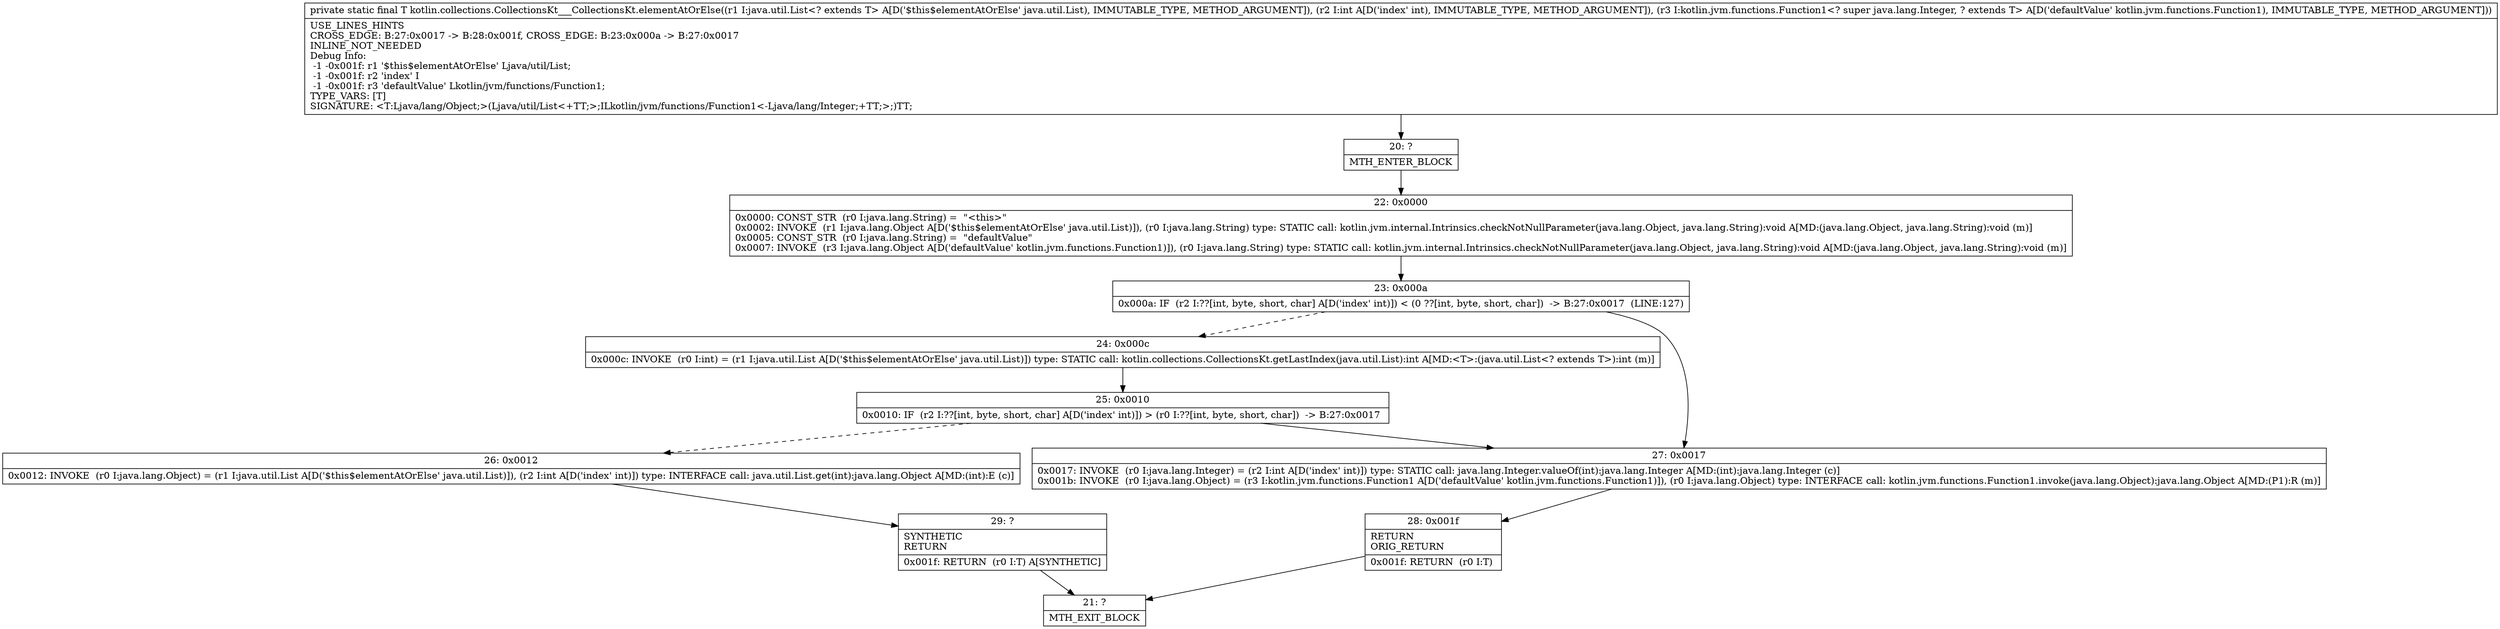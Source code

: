 digraph "CFG forkotlin.collections.CollectionsKt___CollectionsKt.elementAtOrElse(Ljava\/util\/List;ILkotlin\/jvm\/functions\/Function1;)Ljava\/lang\/Object;" {
Node_20 [shape=record,label="{20\:\ ?|MTH_ENTER_BLOCK\l}"];
Node_22 [shape=record,label="{22\:\ 0x0000|0x0000: CONST_STR  (r0 I:java.lang.String) =  \"\<this\>\" \l0x0002: INVOKE  (r1 I:java.lang.Object A[D('$this$elementAtOrElse' java.util.List)]), (r0 I:java.lang.String) type: STATIC call: kotlin.jvm.internal.Intrinsics.checkNotNullParameter(java.lang.Object, java.lang.String):void A[MD:(java.lang.Object, java.lang.String):void (m)]\l0x0005: CONST_STR  (r0 I:java.lang.String) =  \"defaultValue\" \l0x0007: INVOKE  (r3 I:java.lang.Object A[D('defaultValue' kotlin.jvm.functions.Function1)]), (r0 I:java.lang.String) type: STATIC call: kotlin.jvm.internal.Intrinsics.checkNotNullParameter(java.lang.Object, java.lang.String):void A[MD:(java.lang.Object, java.lang.String):void (m)]\l}"];
Node_23 [shape=record,label="{23\:\ 0x000a|0x000a: IF  (r2 I:??[int, byte, short, char] A[D('index' int)]) \< (0 ??[int, byte, short, char])  \-\> B:27:0x0017  (LINE:127)\l}"];
Node_24 [shape=record,label="{24\:\ 0x000c|0x000c: INVOKE  (r0 I:int) = (r1 I:java.util.List A[D('$this$elementAtOrElse' java.util.List)]) type: STATIC call: kotlin.collections.CollectionsKt.getLastIndex(java.util.List):int A[MD:\<T\>:(java.util.List\<? extends T\>):int (m)]\l}"];
Node_25 [shape=record,label="{25\:\ 0x0010|0x0010: IF  (r2 I:??[int, byte, short, char] A[D('index' int)]) \> (r0 I:??[int, byte, short, char])  \-\> B:27:0x0017 \l}"];
Node_26 [shape=record,label="{26\:\ 0x0012|0x0012: INVOKE  (r0 I:java.lang.Object) = (r1 I:java.util.List A[D('$this$elementAtOrElse' java.util.List)]), (r2 I:int A[D('index' int)]) type: INTERFACE call: java.util.List.get(int):java.lang.Object A[MD:(int):E (c)]\l}"];
Node_29 [shape=record,label="{29\:\ ?|SYNTHETIC\lRETURN\l|0x001f: RETURN  (r0 I:T) A[SYNTHETIC]\l}"];
Node_21 [shape=record,label="{21\:\ ?|MTH_EXIT_BLOCK\l}"];
Node_27 [shape=record,label="{27\:\ 0x0017|0x0017: INVOKE  (r0 I:java.lang.Integer) = (r2 I:int A[D('index' int)]) type: STATIC call: java.lang.Integer.valueOf(int):java.lang.Integer A[MD:(int):java.lang.Integer (c)]\l0x001b: INVOKE  (r0 I:java.lang.Object) = (r3 I:kotlin.jvm.functions.Function1 A[D('defaultValue' kotlin.jvm.functions.Function1)]), (r0 I:java.lang.Object) type: INTERFACE call: kotlin.jvm.functions.Function1.invoke(java.lang.Object):java.lang.Object A[MD:(P1):R (m)]\l}"];
Node_28 [shape=record,label="{28\:\ 0x001f|RETURN\lORIG_RETURN\l|0x001f: RETURN  (r0 I:T) \l}"];
MethodNode[shape=record,label="{private static final T kotlin.collections.CollectionsKt___CollectionsKt.elementAtOrElse((r1 I:java.util.List\<? extends T\> A[D('$this$elementAtOrElse' java.util.List), IMMUTABLE_TYPE, METHOD_ARGUMENT]), (r2 I:int A[D('index' int), IMMUTABLE_TYPE, METHOD_ARGUMENT]), (r3 I:kotlin.jvm.functions.Function1\<? super java.lang.Integer, ? extends T\> A[D('defaultValue' kotlin.jvm.functions.Function1), IMMUTABLE_TYPE, METHOD_ARGUMENT]))  | USE_LINES_HINTS\lCROSS_EDGE: B:27:0x0017 \-\> B:28:0x001f, CROSS_EDGE: B:23:0x000a \-\> B:27:0x0017\lINLINE_NOT_NEEDED\lDebug Info:\l  \-1 \-0x001f: r1 '$this$elementAtOrElse' Ljava\/util\/List;\l  \-1 \-0x001f: r2 'index' I\l  \-1 \-0x001f: r3 'defaultValue' Lkotlin\/jvm\/functions\/Function1;\lTYPE_VARS: [T]\lSIGNATURE: \<T:Ljava\/lang\/Object;\>(Ljava\/util\/List\<+TT;\>;ILkotlin\/jvm\/functions\/Function1\<\-Ljava\/lang\/Integer;+TT;\>;)TT;\l}"];
MethodNode -> Node_20;Node_20 -> Node_22;
Node_22 -> Node_23;
Node_23 -> Node_24[style=dashed];
Node_23 -> Node_27;
Node_24 -> Node_25;
Node_25 -> Node_26[style=dashed];
Node_25 -> Node_27;
Node_26 -> Node_29;
Node_29 -> Node_21;
Node_27 -> Node_28;
Node_28 -> Node_21;
}

